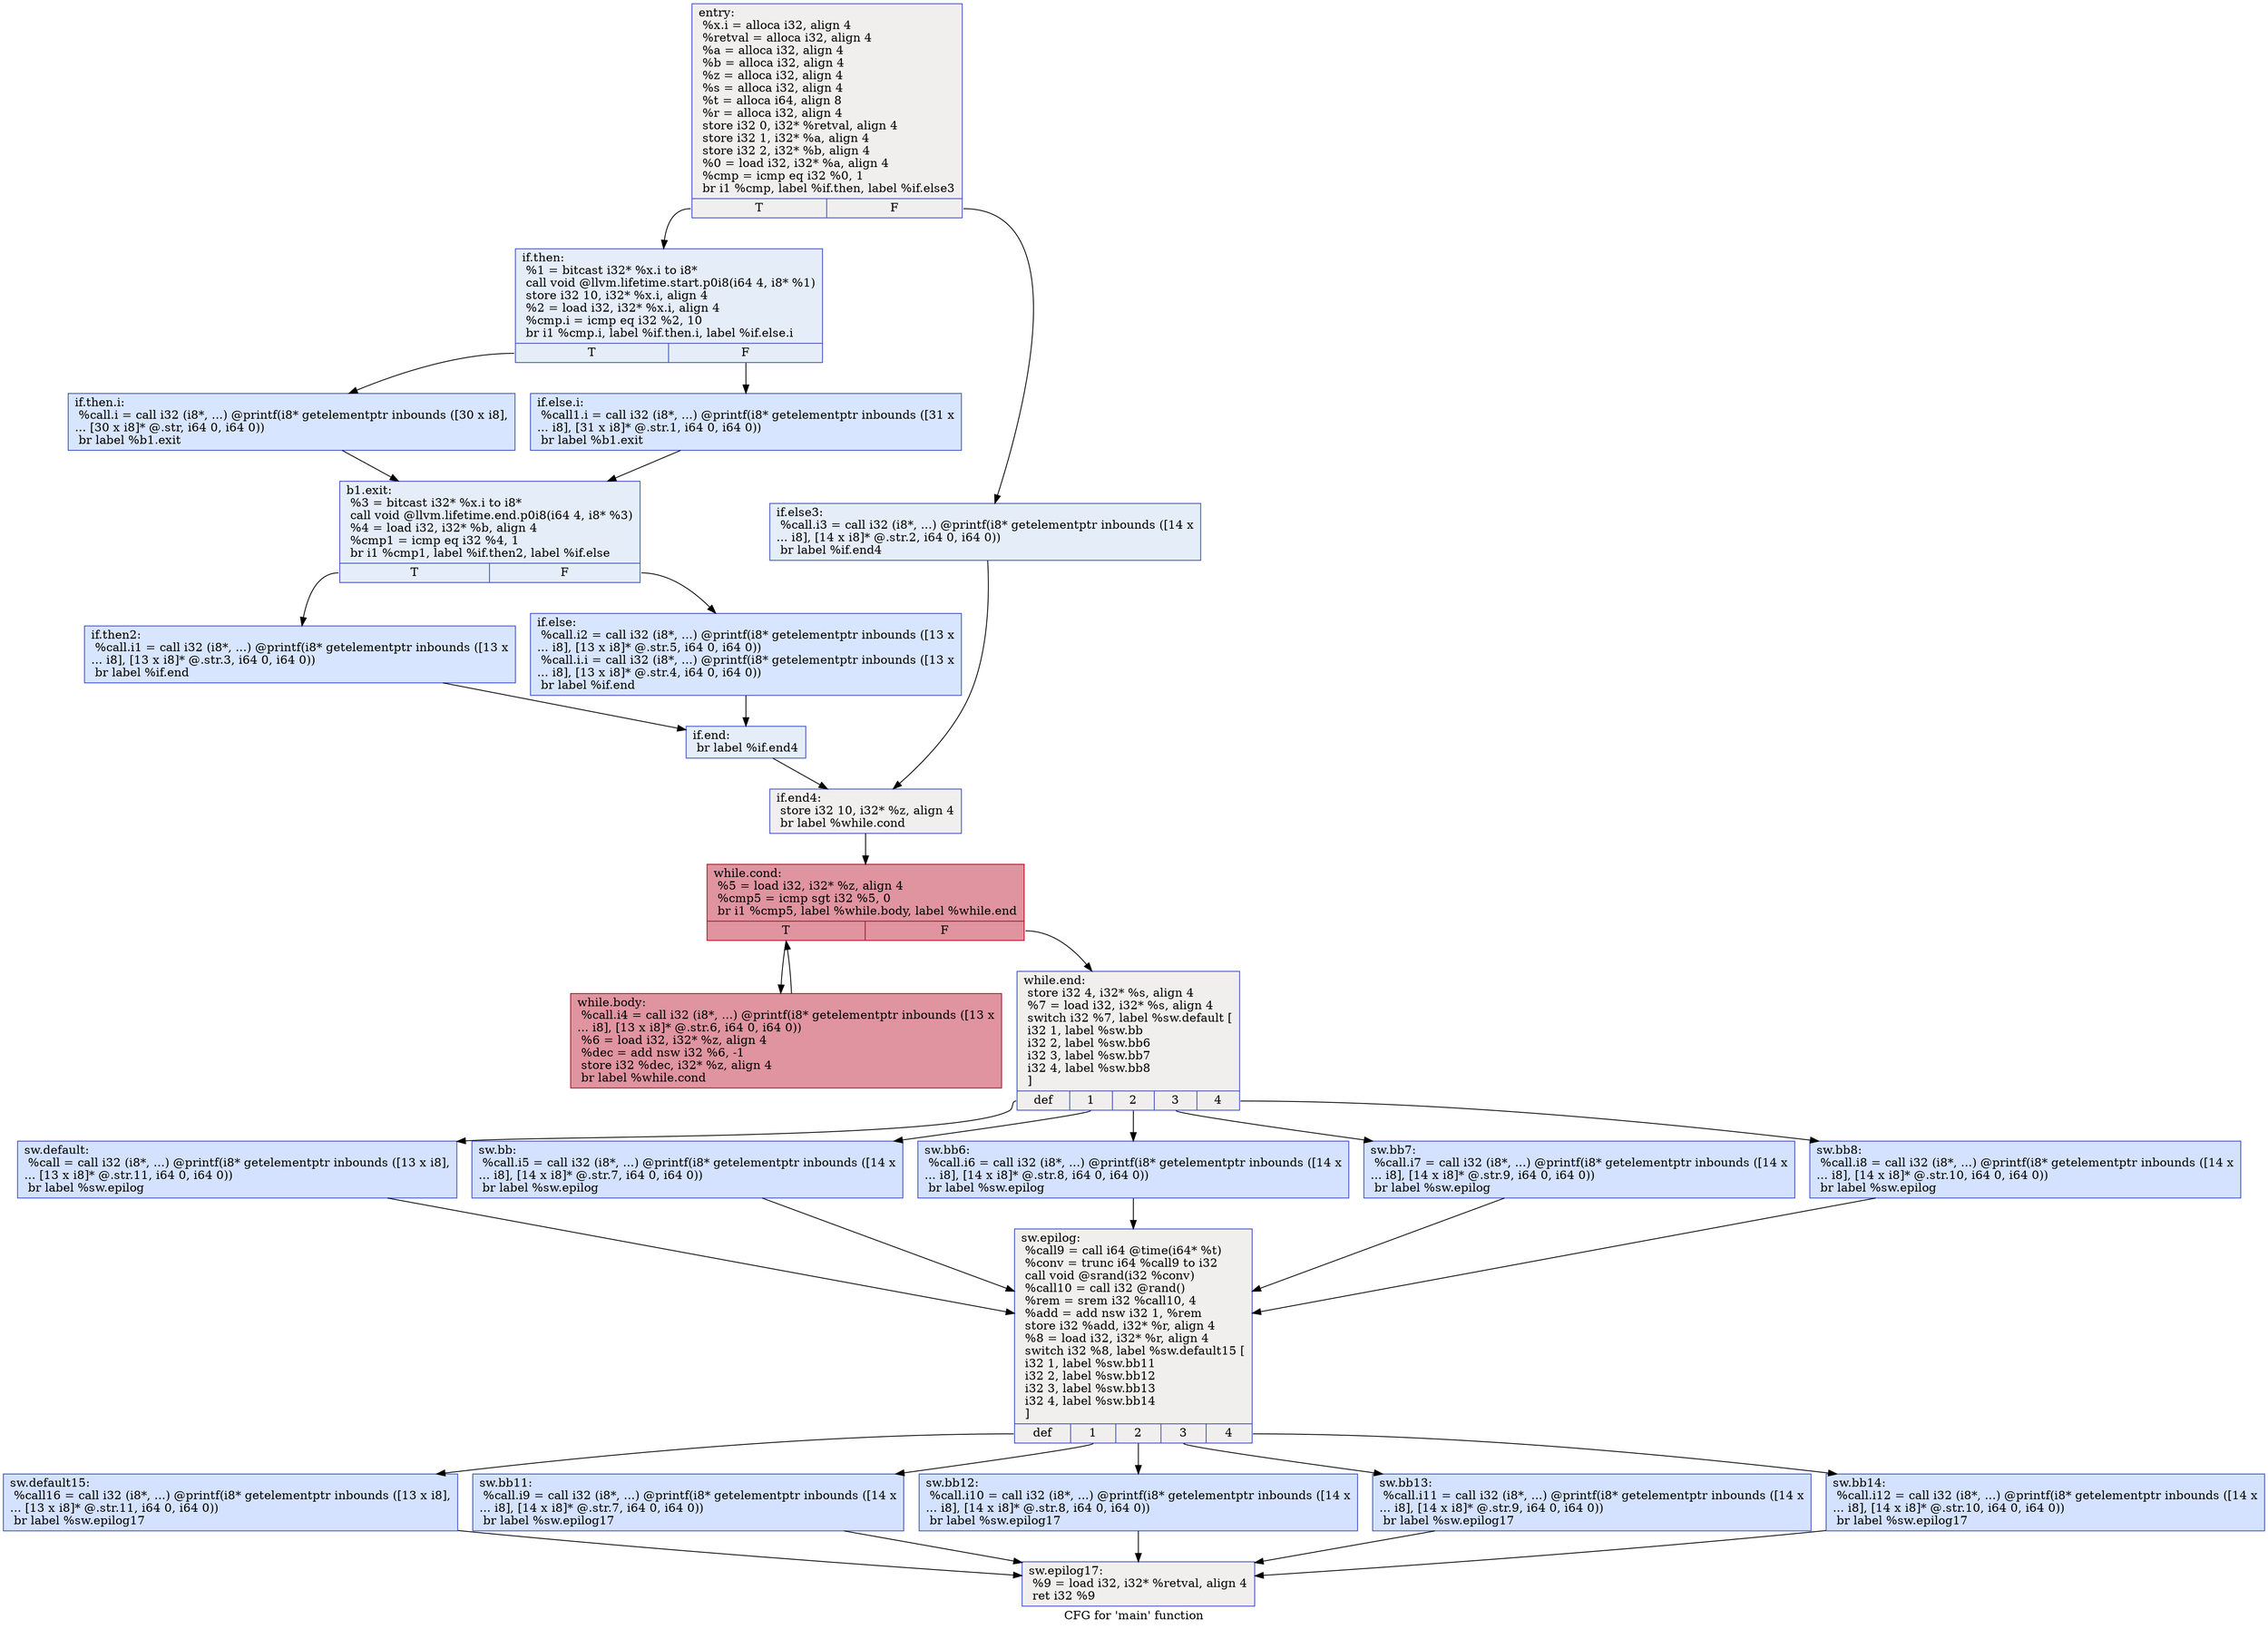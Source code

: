 digraph "CFG for 'main' function" {
	label="CFG for 'main' function";

	Node0x5578ccee7300 [shape=record,color="#3d50c3ff", style=filled, fillcolor="#e0dbd870",label="{entry:\l  %x.i = alloca i32, align 4\l  %retval = alloca i32, align 4\l  %a = alloca i32, align 4\l  %b = alloca i32, align 4\l  %z = alloca i32, align 4\l  %s = alloca i32, align 4\l  %t = alloca i64, align 8\l  %r = alloca i32, align 4\l  store i32 0, i32* %retval, align 4\l  store i32 1, i32* %a, align 4\l  store i32 2, i32* %b, align 4\l  %0 = load i32, i32* %a, align 4\l  %cmp = icmp eq i32 %0, 1\l  br i1 %cmp, label %if.then, label %if.else3\l|{<s0>T|<s1>F}}"];
	Node0x5578ccee7300:s0 -> Node0x5578ccee7b70;
	Node0x5578ccee7300:s1 -> Node0x5578ccee7be0;
	Node0x5578ccee7b70 [shape=record,color="#3d50c3ff", style=filled, fillcolor="#c5d6f270",label="{if.then:                                          \l  %1 = bitcast i32* %x.i to i8*\l  call void @llvm.lifetime.start.p0i8(i64 4, i8* %1)\l  store i32 10, i32* %x.i, align 4\l  %2 = load i32, i32* %x.i, align 4\l  %cmp.i = icmp eq i32 %2, 10\l  br i1 %cmp.i, label %if.then.i, label %if.else.i\l|{<s0>T|<s1>F}}"];
	Node0x5578ccee7b70:s0 -> Node0x5578ccee6b50;
	Node0x5578ccee7b70:s1 -> Node0x5578ccee68d0;
	Node0x5578ccee6b50 [shape=record,color="#3d50c3ff", style=filled, fillcolor="#a7c5fe70",label="{if.then.i:                                        \l  %call.i = call i32 (i8*, ...) @printf(i8* getelementptr inbounds ([30 x i8],\l... [30 x i8]* @.str, i64 0, i64 0))\l  br label %b1.exit\l}"];
	Node0x5578ccee6b50 -> Node0x5578ccf28270;
	Node0x5578ccee68d0 [shape=record,color="#3d50c3ff", style=filled, fillcolor="#a7c5fe70",label="{if.else.i:                                        \l  %call1.i = call i32 (i8*, ...) @printf(i8* getelementptr inbounds ([31 x\l... i8], [31 x i8]* @.str.1, i64 0, i64 0))\l  br label %b1.exit\l}"];
	Node0x5578ccee68d0 -> Node0x5578ccf28270;
	Node0x5578ccf28270 [shape=record,color="#3d50c3ff", style=filled, fillcolor="#c5d6f270",label="{b1.exit:                                          \l  %3 = bitcast i32* %x.i to i8*\l  call void @llvm.lifetime.end.p0i8(i64 4, i8* %3)\l  %4 = load i32, i32* %b, align 4\l  %cmp1 = icmp eq i32 %4, 1\l  br i1 %cmp1, label %if.then2, label %if.else\l|{<s0>T|<s1>F}}"];
	Node0x5578ccf28270:s0 -> Node0x5578ccee7f00;
	Node0x5578ccf28270:s1 -> Node0x5578ccee8120;
	Node0x5578ccee7f00 [shape=record,color="#3d50c3ff", style=filled, fillcolor="#a7c5fe70",label="{if.then2:                                         \l  %call.i1 = call i32 (i8*, ...) @printf(i8* getelementptr inbounds ([13 x\l... i8], [13 x i8]* @.str.3, i64 0, i64 0))\l  br label %if.end\l}"];
	Node0x5578ccee7f00 -> Node0x5578ccee8310;
	Node0x5578ccee8120 [shape=record,color="#3d50c3ff", style=filled, fillcolor="#a7c5fe70",label="{if.else:                                          \l  %call.i2 = call i32 (i8*, ...) @printf(i8* getelementptr inbounds ([13 x\l... i8], [13 x i8]* @.str.5, i64 0, i64 0))\l  %call.i.i = call i32 (i8*, ...) @printf(i8* getelementptr inbounds ([13 x\l... i8], [13 x i8]* @.str.4, i64 0, i64 0))\l  br label %if.end\l}"];
	Node0x5578ccee8120 -> Node0x5578ccee8310;
	Node0x5578ccee8310 [shape=record,color="#3d50c3ff", style=filled, fillcolor="#c5d6f270",label="{if.end:                                           \l  br label %if.end4\l}"];
	Node0x5578ccee8310 -> Node0x5578ccee8530;
	Node0x5578ccee7be0 [shape=record,color="#3d50c3ff", style=filled, fillcolor="#c5d6f270",label="{if.else3:                                         \l  %call.i3 = call i32 (i8*, ...) @printf(i8* getelementptr inbounds ([14 x\l... i8], [14 x i8]* @.str.2, i64 0, i64 0))\l  br label %if.end4\l}"];
	Node0x5578ccee7be0 -> Node0x5578ccee8530;
	Node0x5578ccee8530 [shape=record,color="#3d50c3ff", style=filled, fillcolor="#e0dbd870",label="{if.end4:                                          \l  store i32 10, i32* %z, align 4\l  br label %while.cond\l}"];
	Node0x5578ccee8530 -> Node0x5578ccee87e0;
	Node0x5578ccee87e0 [shape=record,color="#b70d28ff", style=filled, fillcolor="#b70d2870",label="{while.cond:                                       \l  %5 = load i32, i32* %z, align 4\l  %cmp5 = icmp sgt i32 %5, 0\l  br i1 %cmp5, label %while.body, label %while.end\l|{<s0>T|<s1>F}}"];
	Node0x5578ccee87e0:s0 -> Node0x5578ccee8a00;
	Node0x5578ccee87e0:s1 -> Node0x5578ccee8a80;
	Node0x5578ccee8a00 [shape=record,color="#b70d28ff", style=filled, fillcolor="#b70d2870",label="{while.body:                                       \l  %call.i4 = call i32 (i8*, ...) @printf(i8* getelementptr inbounds ([13 x\l... i8], [13 x i8]* @.str.6, i64 0, i64 0))\l  %6 = load i32, i32* %z, align 4\l  %dec = add nsw i32 %6, -1\l  store i32 %dec, i32* %z, align 4\l  br label %while.cond\l}"];
	Node0x5578ccee8a00 -> Node0x5578ccee87e0;
	Node0x5578ccee8a80 [shape=record,color="#3d50c3ff", style=filled, fillcolor="#e0dbd870",label="{while.end:                                        \l  store i32 4, i32* %s, align 4\l  %7 = load i32, i32* %s, align 4\l  switch i32 %7, label %sw.default [\l    i32 1, label %sw.bb\l    i32 2, label %sw.bb6\l    i32 3, label %sw.bb7\l    i32 4, label %sw.bb8\l  ]\l|{<s0>def|<s1>1|<s2>2|<s3>3|<s4>4}}"];
	Node0x5578ccee8a80:s0 -> Node0x5578ccee9050;
	Node0x5578ccee8a80:s1 -> Node0x5578ccee90a0;
	Node0x5578ccee8a80:s2 -> Node0x5578ccee9110;
	Node0x5578ccee8a80:s3 -> Node0x5578ccee91b0;
	Node0x5578ccee8a80:s4 -> Node0x5578ccee95a0;
	Node0x5578ccee90a0 [shape=record,color="#3d50c3ff", style=filled, fillcolor="#9ebeff70",label="{sw.bb:                                            \l  %call.i5 = call i32 (i8*, ...) @printf(i8* getelementptr inbounds ([14 x\l... i8], [14 x i8]* @.str.7, i64 0, i64 0))\l  br label %sw.epilog\l}"];
	Node0x5578ccee90a0 -> Node0x5578ccee98e0;
	Node0x5578ccee9110 [shape=record,color="#3d50c3ff", style=filled, fillcolor="#9ebeff70",label="{sw.bb6:                                           \l  %call.i6 = call i32 (i8*, ...) @printf(i8* getelementptr inbounds ([14 x\l... i8], [14 x i8]* @.str.8, i64 0, i64 0))\l  br label %sw.epilog\l}"];
	Node0x5578ccee9110 -> Node0x5578ccee98e0;
	Node0x5578ccee91b0 [shape=record,color="#3d50c3ff", style=filled, fillcolor="#9ebeff70",label="{sw.bb7:                                           \l  %call.i7 = call i32 (i8*, ...) @printf(i8* getelementptr inbounds ([14 x\l... i8], [14 x i8]* @.str.9, i64 0, i64 0))\l  br label %sw.epilog\l}"];
	Node0x5578ccee91b0 -> Node0x5578ccee98e0;
	Node0x5578ccee95a0 [shape=record,color="#3d50c3ff", style=filled, fillcolor="#9ebeff70",label="{sw.bb8:                                           \l  %call.i8 = call i32 (i8*, ...) @printf(i8* getelementptr inbounds ([14 x\l... i8], [14 x i8]* @.str.10, i64 0, i64 0))\l  br label %sw.epilog\l}"];
	Node0x5578ccee95a0 -> Node0x5578ccee98e0;
	Node0x5578ccee9050 [shape=record,color="#3d50c3ff", style=filled, fillcolor="#9ebeff70",label="{sw.default:                                       \l  %call = call i32 (i8*, ...) @printf(i8* getelementptr inbounds ([13 x i8],\l... [13 x i8]* @.str.11, i64 0, i64 0))\l  br label %sw.epilog\l}"];
	Node0x5578ccee9050 -> Node0x5578ccee98e0;
	Node0x5578ccee98e0 [shape=record,color="#3d50c3ff", style=filled, fillcolor="#e0dbd870",label="{sw.epilog:                                        \l  %call9 = call i64 @time(i64* %t)\l  %conv = trunc i64 %call9 to i32\l  call void @srand(i32 %conv)\l  %call10 = call i32 @rand()\l  %rem = srem i32 %call10, 4\l  %add = add nsw i32 1, %rem\l  store i32 %add, i32* %r, align 4\l  %8 = load i32, i32* %r, align 4\l  switch i32 %8, label %sw.default15 [\l    i32 1, label %sw.bb11\l    i32 2, label %sw.bb12\l    i32 3, label %sw.bb13\l    i32 4, label %sw.bb14\l  ]\l|{<s0>def|<s1>1|<s2>2|<s3>3|<s4>4}}"];
	Node0x5578ccee98e0:s0 -> Node0x5578cceeaba0;
	Node0x5578ccee98e0:s1 -> Node0x5578cceeac20;
	Node0x5578ccee98e0:s2 -> Node0x5578cceeac90;
	Node0x5578ccee98e0:s3 -> Node0x5578cceead60;
	Node0x5578ccee98e0:s4 -> Node0x5578cceeae30;
	Node0x5578cceeac20 [shape=record,color="#3d50c3ff", style=filled, fillcolor="#9ebeff70",label="{sw.bb11:                                          \l  %call.i9 = call i32 (i8*, ...) @printf(i8* getelementptr inbounds ([14 x\l... i8], [14 x i8]* @.str.7, i64 0, i64 0))\l  br label %sw.epilog17\l}"];
	Node0x5578cceeac20 -> Node0x5578cceeb170;
	Node0x5578cceeac90 [shape=record,color="#3d50c3ff", style=filled, fillcolor="#9ebeff70",label="{sw.bb12:                                          \l  %call.i10 = call i32 (i8*, ...) @printf(i8* getelementptr inbounds ([14 x\l... i8], [14 x i8]* @.str.8, i64 0, i64 0))\l  br label %sw.epilog17\l}"];
	Node0x5578cceeac90 -> Node0x5578cceeb170;
	Node0x5578cceead60 [shape=record,color="#3d50c3ff", style=filled, fillcolor="#9ebeff70",label="{sw.bb13:                                          \l  %call.i11 = call i32 (i8*, ...) @printf(i8* getelementptr inbounds ([14 x\l... i8], [14 x i8]* @.str.9, i64 0, i64 0))\l  br label %sw.epilog17\l}"];
	Node0x5578cceead60 -> Node0x5578cceeb170;
	Node0x5578cceeae30 [shape=record,color="#3d50c3ff", style=filled, fillcolor="#9ebeff70",label="{sw.bb14:                                          \l  %call.i12 = call i32 (i8*, ...) @printf(i8* getelementptr inbounds ([14 x\l... i8], [14 x i8]* @.str.10, i64 0, i64 0))\l  br label %sw.epilog17\l}"];
	Node0x5578cceeae30 -> Node0x5578cceeb170;
	Node0x5578cceeaba0 [shape=record,color="#3d50c3ff", style=filled, fillcolor="#9ebeff70",label="{sw.default15:                                     \l  %call16 = call i32 (i8*, ...) @printf(i8* getelementptr inbounds ([13 x i8],\l... [13 x i8]* @.str.11, i64 0, i64 0))\l  br label %sw.epilog17\l}"];
	Node0x5578cceeaba0 -> Node0x5578cceeb170;
	Node0x5578cceeb170 [shape=record,color="#3d50c3ff", style=filled, fillcolor="#e0dbd870",label="{sw.epilog17:                                      \l  %9 = load i32, i32* %retval, align 4\l  ret i32 %9\l}"];
}
